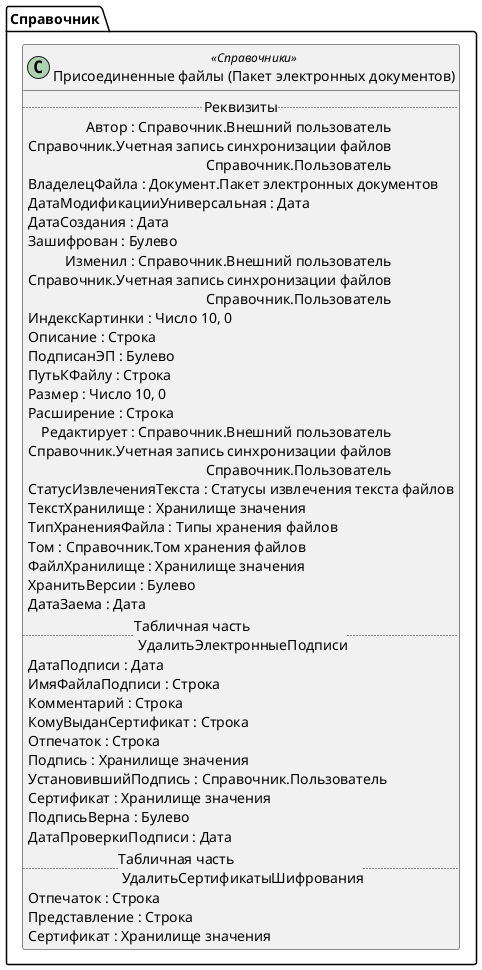 ﻿@startuml ПакетЭДПрисоединенныеФайлы
'!include templates.wsd
'..\include templates.wsd
class Справочник.ПакетЭДПрисоединенныеФайлы as "Присоединенные файлы (Пакет электронных документов)" <<Справочники>>
{
..Реквизиты..
Автор : Справочник.Внешний пользователь\rСправочник.Учетная запись синхронизации файлов\rСправочник.Пользователь
ВладелецФайла : Документ.Пакет электронных документов
ДатаМодификацииУниверсальная : Дата
ДатаСоздания : Дата
Зашифрован : Булево
Изменил : Справочник.Внешний пользователь\rСправочник.Учетная запись синхронизации файлов\rСправочник.Пользователь
ИндексКартинки : Число 10, 0
Описание : Строка
ПодписанЭП : Булево
ПутьКФайлу : Строка
Размер : Число 10, 0
Расширение : Строка
Редактирует : Справочник.Внешний пользователь\rСправочник.Учетная запись синхронизации файлов\rСправочник.Пользователь
СтатусИзвлеченияТекста : Статусы извлечения текста файлов
ТекстХранилище : Хранилище значения
ТипХраненияФайла : Типы хранения файлов
Том : Справочник.Том хранения файлов
ФайлХранилище : Хранилище значения
ХранитьВерсии : Булево
ДатаЗаема : Дата
..Табличная часть \n УдалитьЭлектронныеПодписи..
ДатаПодписи : Дата
ИмяФайлаПодписи : Строка
Комментарий : Строка
КомуВыданСертификат : Строка
Отпечаток : Строка
Подпись : Хранилище значения
УстановившийПодпись : Справочник.Пользователь
Сертификат : Хранилище значения
ПодписьВерна : Булево
ДатаПроверкиПодписи : Дата
..Табличная часть \n УдалитьСертификатыШифрования..
Отпечаток : Строка
Представление : Строка
Сертификат : Хранилище значения
}
@enduml
